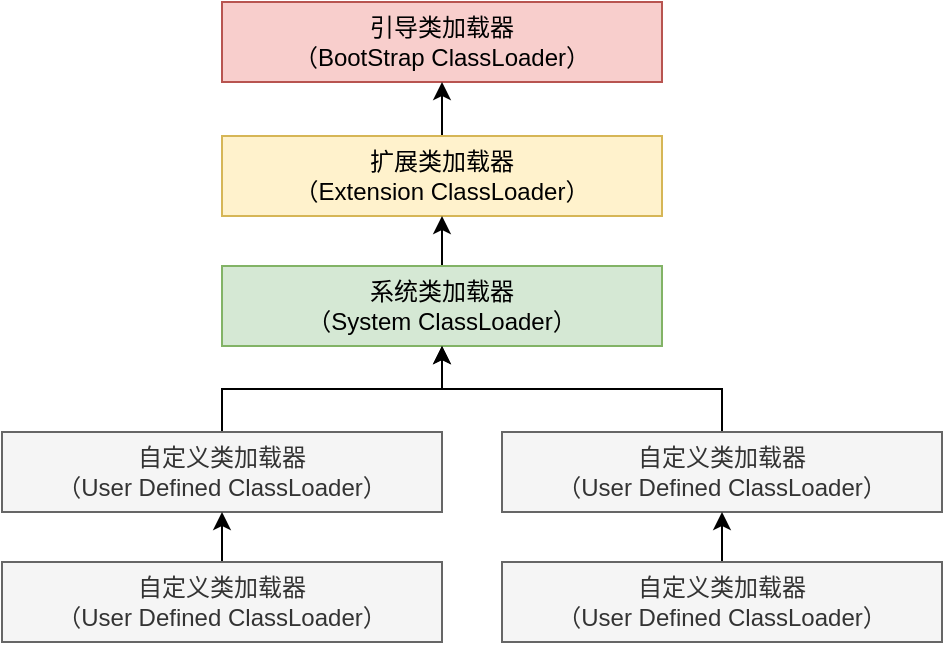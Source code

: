 <mxfile version="21.0.2" type="github">
  <diagram name="第 1 页" id="Ssa0PFCsEyfmm3Dwcc8X">
    <mxGraphModel dx="1050" dy="549" grid="0" gridSize="10" guides="1" tooltips="1" connect="1" arrows="1" fold="1" page="1" pageScale="1" pageWidth="827" pageHeight="1169" math="0" shadow="0">
      <root>
        <mxCell id="0" />
        <mxCell id="1" parent="0" />
        <mxCell id="D2NcALB82OTBccz-WXtD-1" value="引导类加载器&lt;br&gt;（BootStrap ClassLoader）" style="rounded=0;whiteSpace=wrap;html=1;fillColor=#f8cecc;strokeColor=#b85450;" vertex="1" parent="1">
          <mxGeometry x="300" y="40" width="220" height="40" as="geometry" />
        </mxCell>
        <mxCell id="D2NcALB82OTBccz-WXtD-3" value="" style="edgeStyle=orthogonalEdgeStyle;rounded=0;orthogonalLoop=1;jettySize=auto;html=1;" edge="1" parent="1" source="D2NcALB82OTBccz-WXtD-2" target="D2NcALB82OTBccz-WXtD-1">
          <mxGeometry relative="1" as="geometry" />
        </mxCell>
        <mxCell id="D2NcALB82OTBccz-WXtD-2" value="扩展类加载器&lt;br&gt;（Extension ClassLoader）" style="rounded=0;whiteSpace=wrap;html=1;fillColor=#fff2cc;strokeColor=#d6b656;" vertex="1" parent="1">
          <mxGeometry x="300" y="107" width="220" height="40" as="geometry" />
        </mxCell>
        <mxCell id="D2NcALB82OTBccz-WXtD-5" value="" style="edgeStyle=orthogonalEdgeStyle;rounded=0;orthogonalLoop=1;jettySize=auto;html=1;" edge="1" parent="1" source="D2NcALB82OTBccz-WXtD-4" target="D2NcALB82OTBccz-WXtD-2">
          <mxGeometry relative="1" as="geometry" />
        </mxCell>
        <mxCell id="D2NcALB82OTBccz-WXtD-4" value="系统类加载器&lt;br&gt;（System ClassLoader）" style="rounded=0;whiteSpace=wrap;html=1;fillColor=#d5e8d4;strokeColor=#82b366;" vertex="1" parent="1">
          <mxGeometry x="300" y="172" width="220" height="40" as="geometry" />
        </mxCell>
        <mxCell id="D2NcALB82OTBccz-WXtD-12" value="" style="edgeStyle=orthogonalEdgeStyle;rounded=0;orthogonalLoop=1;jettySize=auto;html=1;" edge="1" parent="1" source="D2NcALB82OTBccz-WXtD-6" target="D2NcALB82OTBccz-WXtD-4">
          <mxGeometry relative="1" as="geometry" />
        </mxCell>
        <mxCell id="D2NcALB82OTBccz-WXtD-6" value="自定义类加载器&lt;br&gt;（User Defined ClassLoader）" style="rounded=0;whiteSpace=wrap;html=1;fillColor=#f5f5f5;fontColor=#333333;strokeColor=#666666;" vertex="1" parent="1">
          <mxGeometry x="190" y="255" width="220" height="40" as="geometry" />
        </mxCell>
        <mxCell id="D2NcALB82OTBccz-WXtD-13" value="" style="edgeStyle=orthogonalEdgeStyle;rounded=0;orthogonalLoop=1;jettySize=auto;html=1;" edge="1" parent="1" source="D2NcALB82OTBccz-WXtD-7" target="D2NcALB82OTBccz-WXtD-4">
          <mxGeometry relative="1" as="geometry" />
        </mxCell>
        <mxCell id="D2NcALB82OTBccz-WXtD-7" value="自定义类加载器&lt;br style=&quot;border-color: var(--border-color);&quot;&gt;（User Defined ClassLoader）" style="rounded=0;whiteSpace=wrap;html=1;fillColor=#f5f5f5;fontColor=#333333;strokeColor=#666666;" vertex="1" parent="1">
          <mxGeometry x="440" y="255" width="220" height="40" as="geometry" />
        </mxCell>
        <mxCell id="D2NcALB82OTBccz-WXtD-11" value="" style="edgeStyle=orthogonalEdgeStyle;rounded=0;orthogonalLoop=1;jettySize=auto;html=1;" edge="1" parent="1" source="D2NcALB82OTBccz-WXtD-8" target="D2NcALB82OTBccz-WXtD-6">
          <mxGeometry relative="1" as="geometry" />
        </mxCell>
        <mxCell id="D2NcALB82OTBccz-WXtD-8" value="自定义类加载器&lt;br&gt;（User Defined ClassLoader）" style="rounded=0;whiteSpace=wrap;html=1;fillColor=#f5f5f5;fontColor=#333333;strokeColor=#666666;" vertex="1" parent="1">
          <mxGeometry x="190" y="320" width="220" height="40" as="geometry" />
        </mxCell>
        <mxCell id="D2NcALB82OTBccz-WXtD-10" value="" style="edgeStyle=orthogonalEdgeStyle;rounded=0;orthogonalLoop=1;jettySize=auto;html=1;" edge="1" parent="1" source="D2NcALB82OTBccz-WXtD-9" target="D2NcALB82OTBccz-WXtD-7">
          <mxGeometry relative="1" as="geometry" />
        </mxCell>
        <mxCell id="D2NcALB82OTBccz-WXtD-9" value="自定义类加载器&lt;br style=&quot;border-color: var(--border-color);&quot;&gt;（User Defined ClassLoader）" style="rounded=0;whiteSpace=wrap;html=1;fillColor=#f5f5f5;fontColor=#333333;strokeColor=#666666;" vertex="1" parent="1">
          <mxGeometry x="440" y="320" width="220" height="40" as="geometry" />
        </mxCell>
      </root>
    </mxGraphModel>
  </diagram>
</mxfile>
